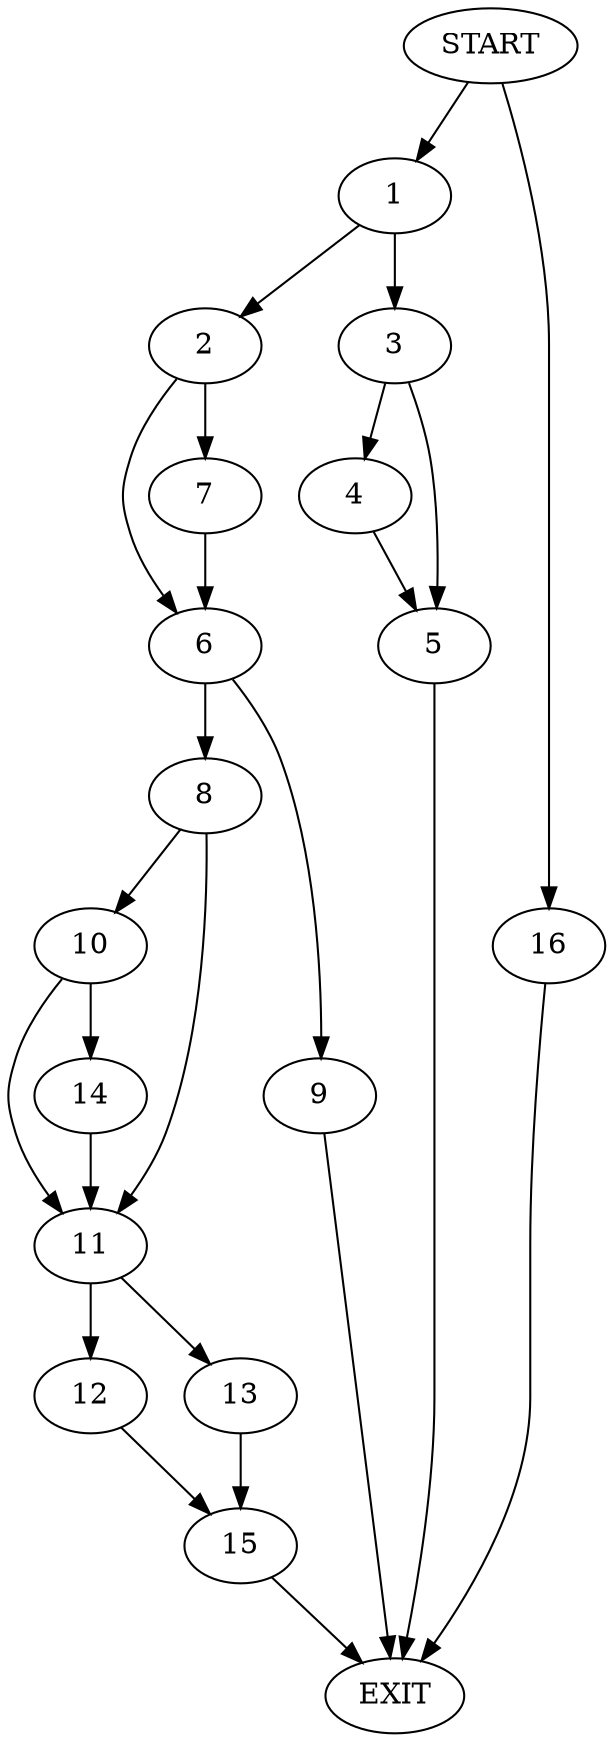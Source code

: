 digraph {
0 [label="START"]
17 [label="EXIT"]
0 -> 1
1 -> 2
1 -> 3
3 -> 4
3 -> 5
2 -> 6
2 -> 7
5 -> 17
4 -> 5
6 -> 8
6 -> 9
7 -> 6
9 -> 17
8 -> 10
8 -> 11
11 -> 12
11 -> 13
10 -> 14
10 -> 11
14 -> 11
13 -> 15
12 -> 15
15 -> 17
0 -> 16
16 -> 17
}
